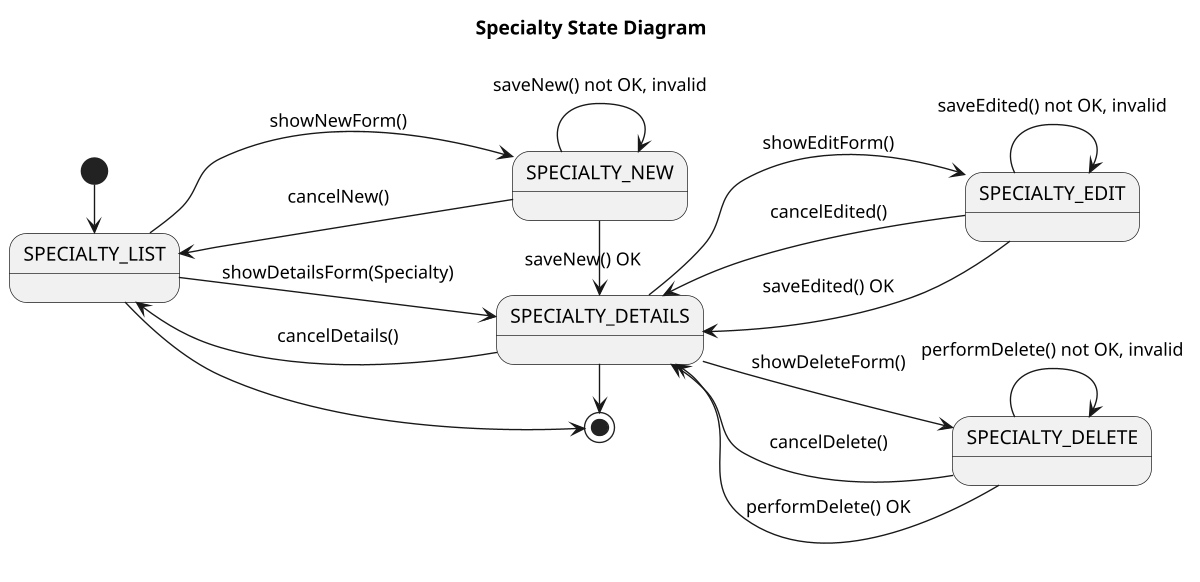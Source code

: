 @startuml

title Specialty State Diagram

'https://plantuml.com/state-diagram

left to right direction
'top to bottom direction

scale 1200 width

[*] -> SPECIALTY_LIST

SPECIALTY_LIST --> SPECIALTY_NEW : showNewForm()
SPECIALTY_NEW --> SPECIALTY_LIST: cancelNew()
state SPECIALTY_NEW {
    SPECIALTY_NEW --> SPECIALTY_NEW : saveNew() not OK, invalid
}
SPECIALTY_NEW -> SPECIALTY_DETAILS: saveNew() OK


SPECIALTY_LIST -> SPECIALTY_DETAILS: showDetailsForm(Specialty)
SPECIALTY_DETAILS --> SPECIALTY_LIST: cancelDetails()

SPECIALTY_DETAILS --> SPECIALTY_EDIT: showEditForm()
SPECIALTY_EDIT --> SPECIALTY_DETAILS: cancelEdited()
state SPECIALTY_EDIT {
    SPECIALTY_EDIT --> SPECIALTY_EDIT: saveEdited() not OK, invalid
}
SPECIALTY_EDIT --> SPECIALTY_DETAILS: saveEdited() OK

SPECIALTY_DETAILS --> SPECIALTY_DELETE: showDeleteForm()
SPECIALTY_DELETE --> SPECIALTY_DETAILS: cancelDelete()
state SPECIALTY_DELETE {
    SPECIALTY_DELETE --> SPECIALTY_DELETE: performDelete() not OK, invalid
}
SPECIALTY_DELETE --> SPECIALTY_DETAILS: performDelete() OK

SPECIALTY_LIST -> [*]
SPECIALTY_DETAILS -> [*]

@enduml